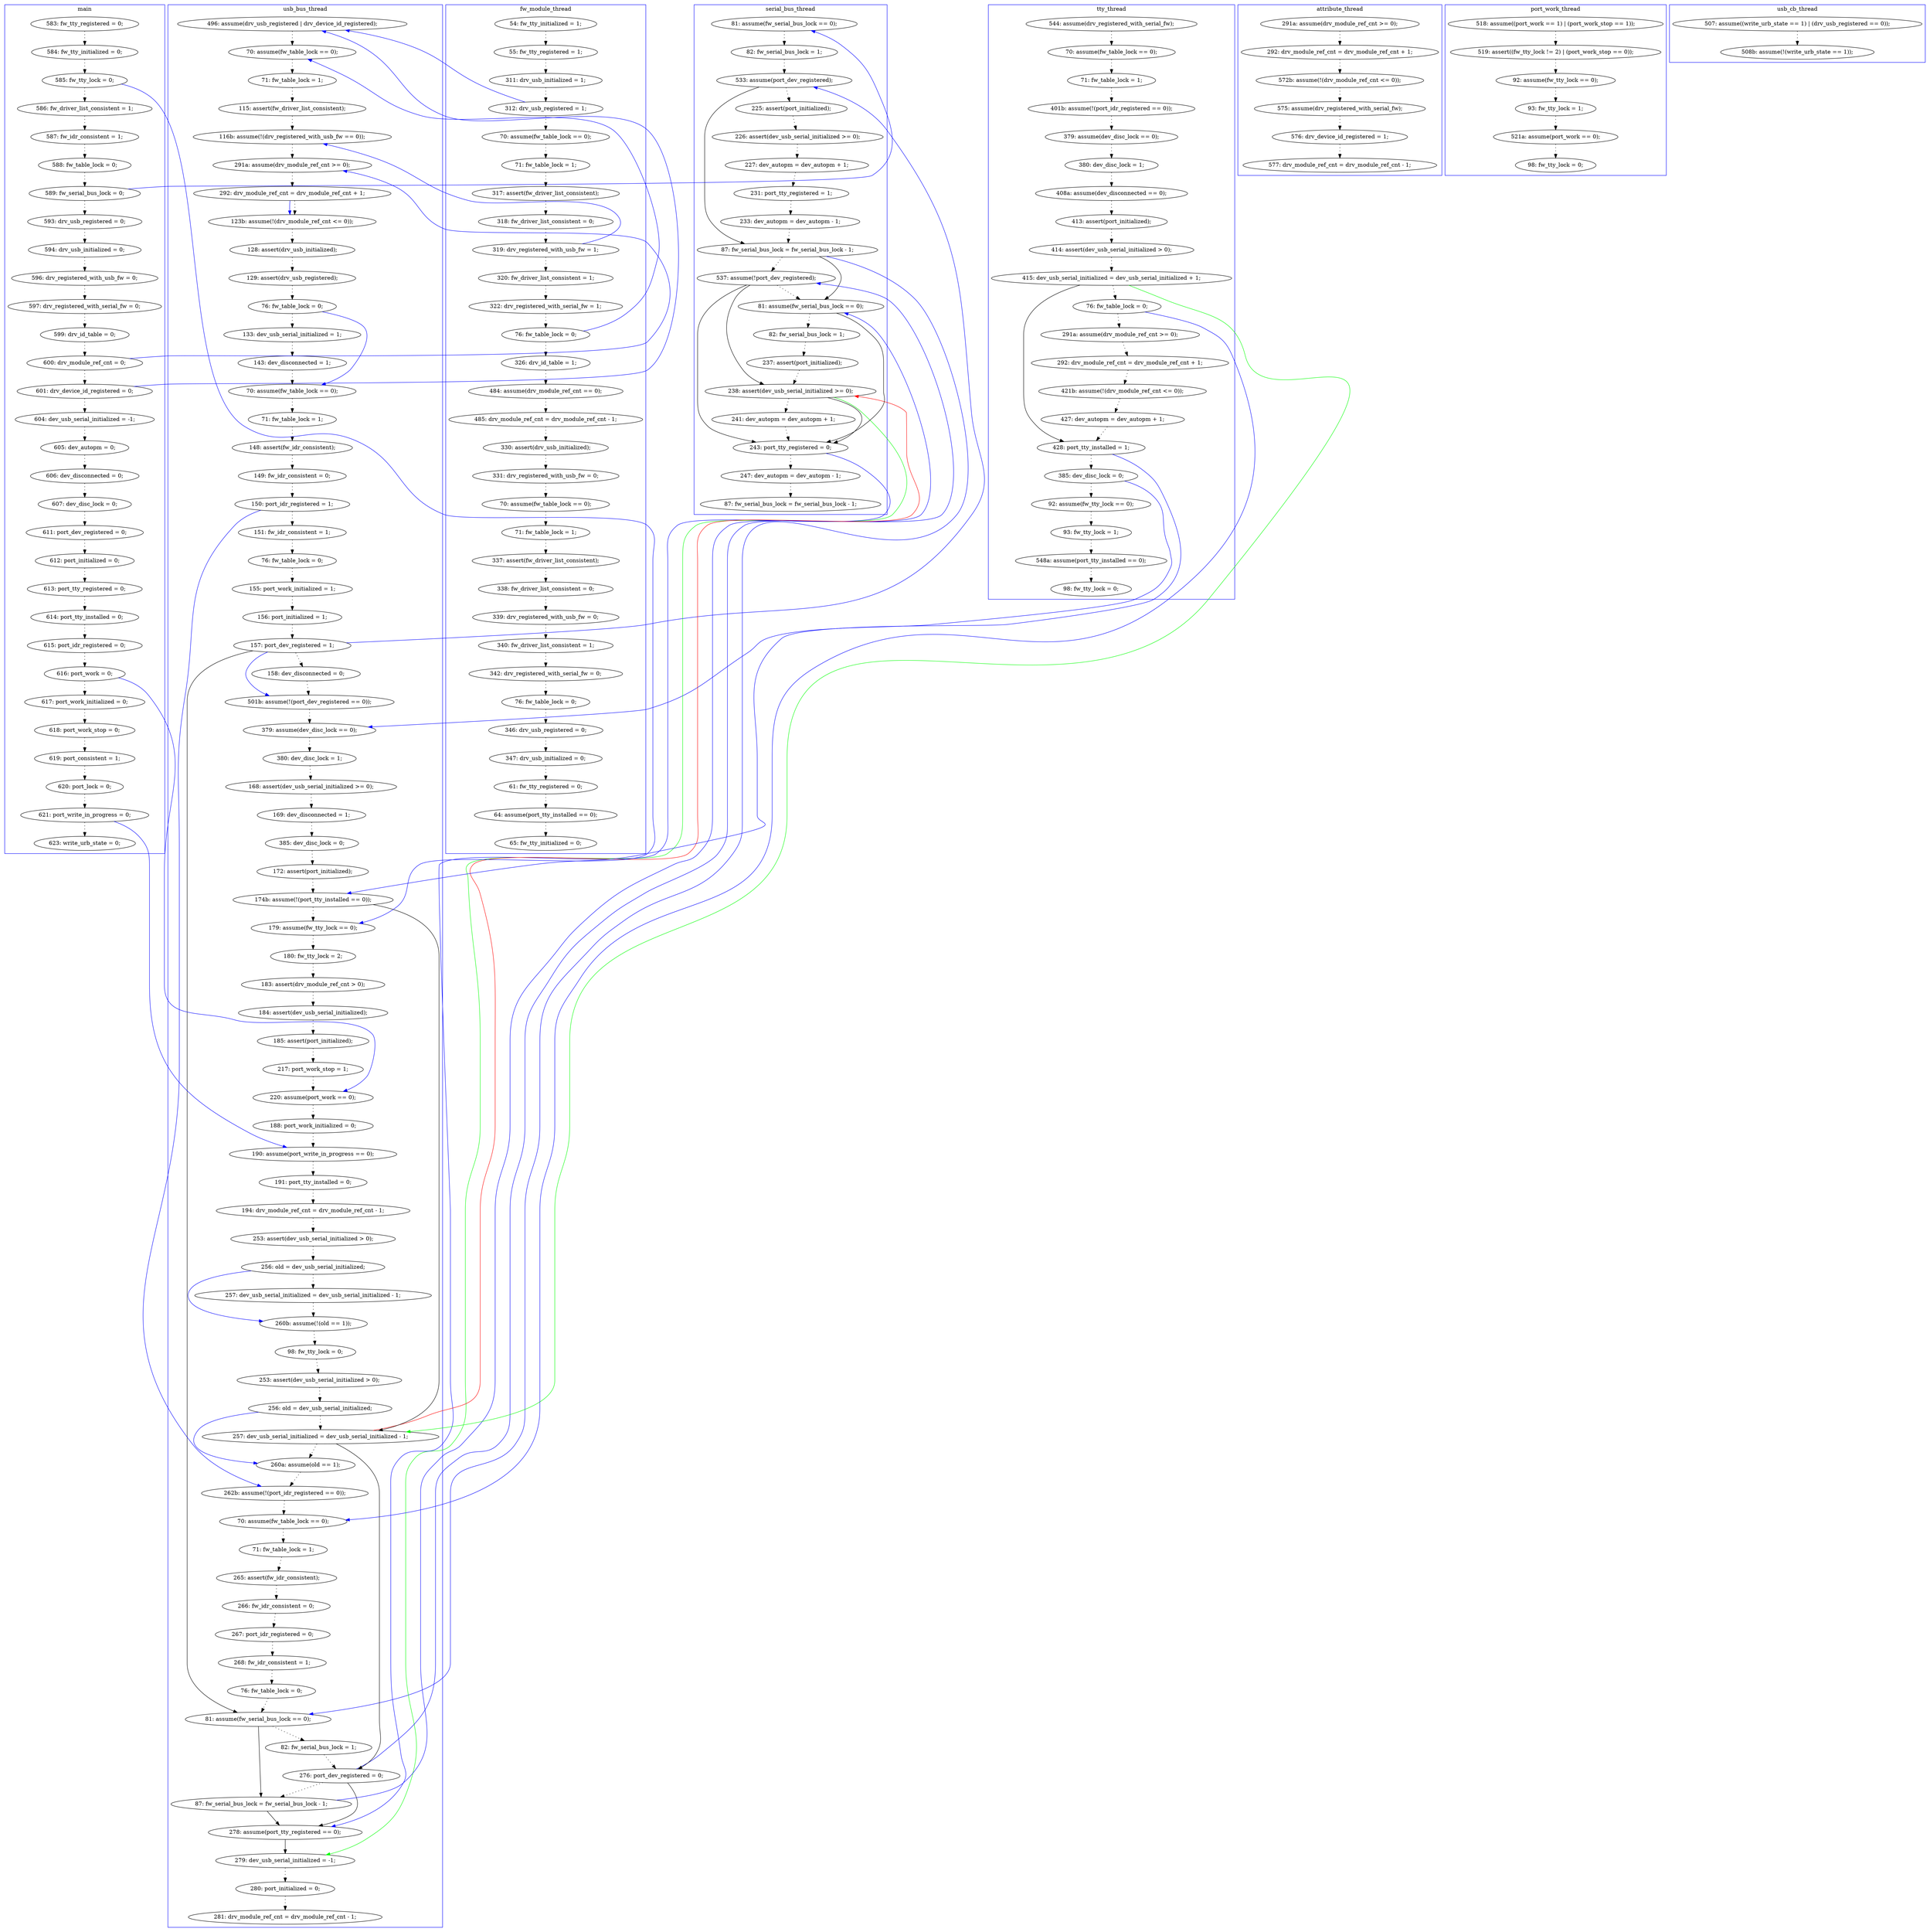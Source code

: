 digraph ProofObject {
	229 -> 240 [style = dotted, color = black]
	167 -> 185 [style = dotted, color = black]
	86 -> 90 [color = Blue, constraint = false]
	63 -> 66 [color = Blue, constraint = false]
	211 -> 212 [style = dotted, color = black]
	22 -> 23 [style = dotted, color = black]
	122 -> 124 [style = dotted, color = black]
	15 -> 16 [style = dotted, color = black]
	184 -> 254 [style = dotted, color = black]
	55 -> 57 [style = dotted, color = black]
	148 -> 271 [color = Black]
	184 -> 185 [color = Blue, constraint = false]
	28 -> 29 [style = dotted, color = black]
	297 -> 299 [color = Black]
	2 -> 3 [style = dotted, color = black]
	144 -> 277 [color = Black]
	204 -> 205 [style = dotted, color = black]
	109 -> 111 [style = dotted, color = black]
	190 -> 195 [style = dotted, color = black]
	8 -> 9 [style = dotted, color = black]
	330 -> 332 [style = dotted, color = black]
	240 -> 241 [style = dotted, color = black]
	297 -> 298 [style = dotted, color = black]
	170 -> 260 [style = dotted, color = black]
	16 -> 17 [style = dotted, color = black]
	5 -> 6 [style = dotted, color = black]
	47 -> 48 [style = dotted, color = black]
	244 -> 246 [style = dotted, color = black]
	130 -> 138 [style = dotted, color = black]
	189 -> 190 [style = dotted, color = black]
	151 -> 153 [style = dotted, color = black]
	55 -> 79 [color = Blue, constraint = false]
	142 -> 304 [style = dotted, color = black]
	201 -> 202 [style = dotted, color = black]
	281 -> 289 [style = dotted, color = black]
	258 -> 264 [style = dotted, color = black]
	27 -> 28 [style = dotted, color = black]
	281 -> 300 [color = Black]
	95 -> 96 [style = dotted, color = black]
	268 -> 277 [style = dotted, color = black]
	67 -> 76 [style = dotted, color = black]
	44 -> 47 [style = dotted, color = black]
	242 -> 244 [style = dotted, color = black]
	104 -> 109 [style = dotted, color = black]
	132 -> 135 [style = dotted, color = black]
	304 -> 305 [style = dotted, color = black]
	246 -> 249 [style = dotted, color = black]
	154 -> 242 [color = Green, constraint = false]
	166 -> 168 [style = dotted, color = black]
	37 -> 38 [style = dotted, color = black]
	209 -> 211 [style = dotted, color = black]
	252 -> 253 [style = dotted, color = black]
	313 -> 315 [style = dotted, color = black]
	25 -> 209 [color = Blue, constraint = false]
	283 -> 299 [color = Black]
	85 -> 86 [style = dotted, color = black]
	181 -> 184 [style = dotted, color = black]
	52 -> 53 [style = dotted, color = black]
	124 -> 125 [style = dotted, color = black]
	30 -> 212 [color = Blue, constraint = false]
	325 -> 327 [style = dotted, color = black]
	262 -> 271 [style = dotted, color = black]
	154 -> 181 [color = Black]
	200 -> 242 [color = Black]
	289 -> 300 [color = Black]
	343 -> 367 [style = dotted, color = black]
	12 -> 13 [style = dotted, color = black]
	106 -> 110 [style = dotted, color = black]
	86 -> 90 [style = dotted, color = black]
	26 -> 27 [style = dotted, color = black]
	163 -> 176 [style = dotted, color = black]
	79 -> 85 [style = dotted, color = black]
	101 -> 106 [style = dotted, color = black]
	144 -> 145 [style = dotted, color = black]
	6 -> 7 [style = dotted, color = black]
	317 -> 318 [style = dotted, color = black]
	144 -> 148 [color = Blue, constraint = false]
	259 -> 353 [style = dotted, color = black]
	80 -> 131 [style = dotted, color = black]
	131 -> 132 [style = dotted, color = black]
	308 -> 309 [style = dotted, color = black]
	135 -> 140 [style = dotted, color = black]
	50 -> 66 [style = dotted, color = black]
	242 -> 281 [color = Black]
	224 -> 229 [style = dotted, color = black]
	318 -> 319 [style = dotted, color = black]
	25 -> 26 [style = dotted, color = black]
	290 -> 291 [style = dotted, color = black]
	106 -> 121 [color = Blue, constraint = false]
	264 -> 268 [style = dotted, color = black]
	144 -> 167 [color = Blue, constraint = false]
	4 -> 201 [color = Blue, constraint = false]
	271 -> 290 [color = Black]
	59 -> 63 [style = dotted, color = black]
	271 -> 277 [color = Blue, constraint = false]
	53 -> 55 [style = dotted, color = black]
	180 -> 181 [style = dotted, color = black]
	154 -> 157 [style = dotted, color = black]
	342 -> 344 [style = dotted, color = black]
	277 -> 278 [style = dotted, color = black]
	319 -> 322 [style = dotted, color = black]
	153 -> 154 [style = dotted, color = black]
	99 -> 101 [style = dotted, color = black]
	205 -> 208 [style = dotted, color = black]
	186 -> 189 [style = dotted, color = black]
	48 -> 52 [style = dotted, color = black]
	355 -> 356 [style = dotted, color = black]
	18 -> 19 [style = dotted, color = black]
	145 -> 167 [style = dotted, color = black]
	148 -> 166 [style = dotted, color = black]
	299 -> 343 [style = dotted, color = black]
	363 -> 372 [style = dotted, color = black]
	315 -> 316 [style = dotted, color = black]
	23 -> 24 [style = dotted, color = black]
	283 -> 290 [style = dotted, color = black]
	140 -> 141 [style = dotted, color = black]
	356 -> 363 [style = dotted, color = black]
	11 -> 12 [style = dotted, color = black]
	76 -> 79 [style = dotted, color = black]
	214 -> 218 [style = dotted, color = black]
	162 -> 163 [style = dotted, color = black]
	336 -> 342 [style = dotted, color = black]
	30 -> 31 [style = dotted, color = black]
	157 -> 162 [style = dotted, color = black]
	38 -> 42 [style = dotted, color = black]
	93 -> 94 [style = dotted, color = black]
	157 -> 249 [color = Blue, constraint = false]
	297 -> 301 [color = Green, constraint = false]
	63 -> 142 [style = dotted, color = black]
	290 -> 299 [color = Black]
	29 -> 30 [style = dotted, color = black]
	125 -> 126 [style = dotted, color = black]
	281 -> 283 [color = Blue, constraint = false]
	20 -> 21 [style = dotted, color = black]
	42 -> 44 [style = dotted, color = black]
	309 -> 312 [style = dotted, color = black]
	301 -> 302 [style = dotted, color = black]
	249 -> 250 [style = dotted, color = black]
	14 -> 85 [color = Blue, constraint = false]
	271 -> 283 [style = dotted, color = black]
	96 -> 148 [style = dotted, color = black]
	102 -> 104 [style = dotted, color = black]
	24 -> 25 [style = dotted, color = black]
	253 -> 258 [style = dotted, color = black]
	213 -> 214 [style = dotted, color = black]
	316 -> 317 [style = dotted, color = black]
	221 -> 224 [color = Blue, constraint = false]
	126 -> 127 [style = dotted, color = black]
	332 -> 355 [style = dotted, color = black]
	57 -> 59 [style = dotted, color = black]
	255 -> 259 [style = dotted, color = black]
	302 -> 303 [style = dotted, color = black]
	7 -> 8 [style = dotted, color = black]
	4 -> 5 [style = dotted, color = black]
	3 -> 4 [style = dotted, color = black]
	138 -> 143 [style = dotted, color = black]
	296 -> 297 [style = dotted, color = black]
	242 -> 297 [color = Red, constraint = false]
	149 -> 151 [style = dotted, color = black]
	126 -> 246 [color = Blue, constraint = false]
	44 -> 50 [color = Blue, constraint = false]
	250 -> 252 [style = dotted, color = black]
	203 -> 204 [style = dotted, color = black]
	277 -> 289 [color = Black]
	221 -> 222 [style = dotted, color = black]
	176 -> 180 [style = dotted, color = black]
	322 -> 324 [style = dotted, color = black]
	14 -> 15 [style = dotted, color = black]
	241 -> 244 [color = Blue, constraint = false]
	218 -> 221 [style = dotted, color = black]
	212 -> 213 [style = dotted, color = black]
	344 -> 345 [style = dotted, color = black]
	200 -> 201 [style = dotted, color = black]
	185 -> 186 [style = dotted, color = black]
	305 -> 308 [style = dotted, color = black]
	19 -> 20 [style = dotted, color = black]
	118 -> 121 [style = dotted, color = black]
	195 -> 198 [style = dotted, color = black]
	66 -> 67 [style = dotted, color = black]
	15 -> 50 [color = Blue, constraint = false]
	168 -> 170 [style = dotted, color = black]
	312 -> 313 [style = dotted, color = black]
	278 -> 281 [style = dotted, color = black]
	13 -> 14 [style = dotted, color = black]
	17 -> 18 [style = dotted, color = black]
	181 -> 200 [color = Blue, constraint = false]
	121 -> 122 [style = dotted, color = black]
	94 -> 102 [style = dotted, color = black]
	283 -> 297 [color = Black]
	141 -> 149 [style = dotted, color = black]
	110 -> 118 [style = dotted, color = black]
	291 -> 296 [style = dotted, color = black]
	90 -> 99 [style = dotted, color = black]
	198 -> 200 [style = dotted, color = black]
	289 -> 290 [color = Blue, constraint = false]
	208 -> 209 [style = dotted, color = black]
	298 -> 299 [style = dotted, color = black]
	202 -> 203 [style = dotted, color = black]
	241 -> 242 [style = dotted, color = black]
	8 -> 95 [color = Blue, constraint = false]
	10 -> 11 [style = dotted, color = black]
	127 -> 130 [style = dotted, color = black]
	300 -> 301 [color = Black]
	143 -> 144 [style = dotted, color = black]
	21 -> 22 [style = dotted, color = black]
	222 -> 224 [style = dotted, color = black]
	254 -> 255 [style = dotted, color = black]
	9 -> 10 [style = dotted, color = black]
	299 -> 300 [color = Blue, constraint = false]
	260 -> 262 [style = dotted, color = black]
	324 -> 336 [style = dotted, color = black]
	subgraph cluster6 {
		label = usb_cb_thread
		color = blue
		325  [label = "507: assume((write_urb_state == 1) | (drv_usb_registered == 0));"]
		327  [label = "508b: assume(!(write_urb_state == 1));"]
	}
	subgraph cluster5 {
		label = attribute_thread
		color = blue
		93  [label = "291a: assume(drv_module_ref_cnt >= 0);"]
		94  [label = "292: drv_module_ref_cnt = drv_module_ref_cnt + 1;"]
		104  [label = "575: assume(drv_registered_with_serial_fw);"]
		111  [label = "577: drv_module_ref_cnt = drv_module_ref_cnt - 1;"]
		102  [label = "572b: assume(!(drv_module_ref_cnt <= 0));"]
		109  [label = "576: drv_device_id_registered = 1;"]
	}
	subgraph cluster0 {
		label = main
		color = blue
		13  [label = "599: drv_id_table = 0;"]
		14  [label = "600: drv_module_ref_cnt = 0;"]
		27  [label = "618: port_work_stop = 0;"]
		2  [label = "583: fw_tty_registered = 0;"]
		30  [label = "621: port_write_in_progress = 0;"]
		5  [label = "586: fw_driver_list_consistent = 1;"]
		7  [label = "588: fw_table_lock = 0;"]
		31  [label = "623: write_urb_state = 0;"]
		9  [label = "593: drv_usb_registered = 0;"]
		12  [label = "597: drv_registered_with_serial_fw = 0;"]
		15  [label = "601: drv_device_id_registered = 0;"]
		16  [label = "604: dev_usb_serial_initialized = -1;"]
		3  [label = "584: fw_tty_initialized = 0;"]
		20  [label = "611: port_dev_registered = 0;"]
		18  [label = "606: dev_disconnected = 0;"]
		10  [label = "594: drv_usb_initialized = 0;"]
		8  [label = "589: fw_serial_bus_lock = 0;"]
		11  [label = "596: drv_registered_with_usb_fw = 0;"]
		25  [label = "616: port_work = 0;"]
		24  [label = "615: port_idr_registered = 0;"]
		26  [label = "617: port_work_initialized = 0;"]
		21  [label = "612: port_initialized = 0;"]
		22  [label = "613: port_tty_registered = 0;"]
		19  [label = "607: dev_disc_lock = 0;"]
		28  [label = "619: port_consistent = 1;"]
		4  [label = "585: fw_tty_lock = 0;"]
		6  [label = "587: fw_idr_consistent = 1;"]
		17  [label = "605: dev_autopm = 0;"]
		29  [label = "620: port_lock = 0;"]
		23  [label = "614: port_tty_installed = 0;"]
	}
	subgraph cluster3 {
		label = serial_bus_thread
		color = blue
		283  [label = "537: assume(!port_dev_registered);"]
		166  [label = "225: assert(port_initialized);"]
		298  [label = "241: dev_autopm = dev_autopm + 1;"]
		296  [label = "237: assert(port_initialized);"]
		148  [label = "533: assume(port_dev_registered);"]
		260  [label = "231: port_tty_registered = 1;"]
		168  [label = "226: assert(dev_usb_serial_initialized >= 0);"]
		291  [label = "82: fw_serial_bus_lock = 1;"]
		96  [label = "82: fw_serial_bus_lock = 1;"]
		95  [label = "81: assume(fw_serial_bus_lock == 0);"]
		299  [label = "243: port_tty_registered = 0;"]
		170  [label = "227: dev_autopm = dev_autopm + 1;"]
		290  [label = "81: assume(fw_serial_bus_lock == 0);"]
		262  [label = "233: dev_autopm = dev_autopm - 1;"]
		343  [label = "247: dev_autopm = dev_autopm - 1;"]
		367  [label = "87: fw_serial_bus_lock = fw_serial_bus_lock - 1;"]
		271  [label = "87: fw_serial_bus_lock = fw_serial_bus_lock - 1;"]
		297  [label = "238: assert(dev_usb_serial_initialized >= 0);"]
	}
	subgraph cluster4 {
		label = tty_thread
		color = blue
		180  [label = "427: dev_autopm = dev_autopm + 1;"]
		254  [label = "92: assume(fw_tty_lock == 0);"]
		157  [label = "76: fw_table_lock = 0;"]
		154  [label = "415: dev_usb_serial_initialized = dev_usb_serial_initialized + 1;"]
		153  [label = "414: assert(dev_usb_serial_initialized > 0);"]
		135  [label = "401b: assume(!(port_idr_registered == 0));"]
		176  [label = "421b: assume(!(drv_module_ref_cnt <= 0));"]
		151  [label = "413: assert(port_initialized);"]
		255  [label = "93: fw_tty_lock = 1;"]
		132  [label = "71: fw_table_lock = 1;"]
		184  [label = "385: dev_disc_lock = 0;"]
		163  [label = "292: drv_module_ref_cnt = drv_module_ref_cnt + 1;"]
		353  [label = "98: fw_tty_lock = 0;"]
		141  [label = "380: dev_disc_lock = 1;"]
		131  [label = "70: assume(fw_table_lock == 0);"]
		259  [label = "548a: assume(port_tty_installed == 0);"]
		149  [label = "408a: assume(dev_disconnected == 0);"]
		140  [label = "379: assume(dev_disc_lock == 0);"]
		181  [label = "428: port_tty_installed = 1;"]
		80  [label = "544: assume(drv_registered_with_serial_fw);"]
		162  [label = "291a: assume(drv_module_ref_cnt >= 0);"]
	}
	subgraph cluster2 {
		label = usb_bus_thread
		color = blue
		79  [label = "116b: assume(!(drv_registered_with_usb_fw == 0));"]
		124  [label = "148: assert(fw_idr_consistent);"]
		246  [label = "262b: assume(!(port_idr_registered == 0));"]
		241  [label = "256: old = dev_usb_serial_initialized;"]
		185  [label = "379: assume(dev_disc_lock == 0);"]
		145  [label = "158: dev_disconnected = 0;"]
		85  [label = "291a: assume(drv_module_ref_cnt >= 0);"]
		66  [label = "70: assume(fw_table_lock == 0);"]
		190  [label = "169: dev_disconnected = 1;"]
		144  [label = "157: port_dev_registered = 1;"]
		302  [label = "280: port_initialized = 0;"]
		303  [label = "281: drv_module_ref_cnt = drv_module_ref_cnt - 1;"]
		301  [label = "279: dev_usb_serial_initialized = -1;"]
		211  [label = "188: port_work_initialized = 0;"]
		253  [label = "266: fw_idr_consistent = 0;"]
		212  [label = "190: assume(port_write_in_progress == 0);"]
		101  [label = "129: assert(drv_usb_registered);"]
		130  [label = "76: fw_table_lock = 0;"]
		167  [label = "501b: assume(!(port_dev_registered == 0));"]
		50  [label = "496: assume(drv_usb_registered | drv_device_id_registered);"]
		99  [label = "128: assert(drv_usb_initialized);"]
		277  [label = "81: assume(fw_serial_bus_lock == 0);"]
		229  [label = "98: fw_tty_lock = 0;"]
		121  [label = "70: assume(fw_table_lock == 0);"]
		110  [label = "133: dev_usb_serial_initialized = 1;"]
		76  [label = "115: assert(fw_driver_list_consistent);"]
		125  [label = "149: fw_idr_consistent = 0;"]
		122  [label = "71: fw_table_lock = 1;"]
		214  [label = "194: drv_module_ref_cnt = drv_module_ref_cnt - 1;"]
		143  [label = "156: port_initialized = 1;"]
		106  [label = "76: fw_table_lock = 0;"]
		249  [label = "70: assume(fw_table_lock == 0);"]
		118  [label = "143: dev_disconnected = 1;"]
		209  [label = "220: assume(port_work == 0);"]
		218  [label = "253: assert(dev_usb_serial_initialized > 0);"]
		126  [label = "150: port_idr_registered = 1;"]
		204  [label = "184: assert(dev_usb_serial_initialized);"]
		205  [label = "185: assert(port_initialized);"]
		189  [label = "168: assert(dev_usb_serial_initialized >= 0);"]
		195  [label = "385: dev_disc_lock = 0;"]
		289  [label = "87: fw_serial_bus_lock = fw_serial_bus_lock - 1;"]
		198  [label = "172: assert(port_initialized);"]
		222  [label = "257: dev_usb_serial_initialized = dev_usb_serial_initialized - 1;"]
		127  [label = "151: fw_idr_consistent = 1;"]
		268  [label = "76: fw_table_lock = 0;"]
		203  [label = "183: assert(drv_module_ref_cnt > 0);"]
		200  [label = "174b: assume(!(port_tty_installed == 0));"]
		244  [label = "260a: assume(old == 1);"]
		90  [label = "123b: assume(!(drv_module_ref_cnt <= 0));"]
		258  [label = "267: port_idr_registered = 0;"]
		224  [label = "260b: assume(!(old == 1));"]
		201  [label = "179: assume(fw_tty_lock == 0);"]
		186  [label = "380: dev_disc_lock = 1;"]
		208  [label = "217: port_work_stop = 1;"]
		67  [label = "71: fw_table_lock = 1;"]
		86  [label = "292: drv_module_ref_cnt = drv_module_ref_cnt + 1;"]
		213  [label = "191: port_tty_installed = 0;"]
		278  [label = "82: fw_serial_bus_lock = 1;"]
		240  [label = "253: assert(dev_usb_serial_initialized > 0);"]
		300  [label = "278: assume(port_tty_registered == 0);"]
		138  [label = "155: port_work_initialized = 1;"]
		221  [label = "256: old = dev_usb_serial_initialized;"]
		264  [label = "268: fw_idr_consistent = 1;"]
		252  [label = "265: assert(fw_idr_consistent);"]
		202  [label = "180: fw_tty_lock = 2;"]
		250  [label = "71: fw_table_lock = 1;"]
		242  [label = "257: dev_usb_serial_initialized = dev_usb_serial_initialized - 1;"]
		281  [label = "276: port_dev_registered = 0;"]
	}
	subgraph cluster7 {
		label = port_work_thread
		color = blue
		372  [label = "98: fw_tty_lock = 0;"]
		355  [label = "92: assume(fw_tty_lock == 0);"]
		330  [label = "518: assume((port_work == 1) | (port_work_stop == 1));"]
		332  [label = "519: assert((fw_tty_lock != 2) | (port_work_stop == 0));"]
		363  [label = "521a: assume(port_work == 0);"]
		356  [label = "93: fw_tty_lock = 1;"]
	}
	subgraph cluster1 {
		label = fw_module_thread
		color = blue
		52  [label = "317: assert(fw_driver_list_consistent);"]
		345  [label = "65: fw_tty_initialized = 0;"]
		37  [label = "54: fw_tty_initialized = 1;"]
		316  [label = "338: fw_driver_list_consistent = 0;"]
		313  [label = "71: fw_table_lock = 1;"]
		48  [label = "71: fw_table_lock = 1;"]
		312  [label = "70: assume(fw_table_lock == 0);"]
		344  [label = "64: assume(port_tty_installed == 0);"]
		315  [label = "337: assert(fw_driver_list_consistent);"]
		336  [label = "347: drv_usb_initialized = 0;"]
		53  [label = "318: fw_driver_list_consistent = 0;"]
		38  [label = "55: fw_tty_registered = 1;"]
		322  [label = "76: fw_table_lock = 0;"]
		47  [label = "70: assume(fw_table_lock == 0);"]
		308  [label = "330: assert(drv_usb_initialized);"]
		55  [label = "319: drv_registered_with_usb_fw = 1;"]
		42  [label = "311: drv_usb_initialized = 1;"]
		142  [label = "326: drv_id_table = 1;"]
		317  [label = "339: drv_registered_with_usb_fw = 0;"]
		44  [label = "312: drv_usb_registered = 1;"]
		309  [label = "331: drv_registered_with_usb_fw = 0;"]
		57  [label = "320: fw_driver_list_consistent = 1;"]
		318  [label = "340: fw_driver_list_consistent = 1;"]
		305  [label = "485: drv_module_ref_cnt = drv_module_ref_cnt - 1;"]
		342  [label = "61: fw_tty_registered = 0;"]
		319  [label = "342: drv_registered_with_serial_fw = 0;"]
		324  [label = "346: drv_usb_registered = 0;"]
		59  [label = "322: drv_registered_with_serial_fw = 1;"]
		63  [label = "76: fw_table_lock = 0;"]
		304  [label = "484: assume(drv_module_ref_cnt == 0);"]
	}
}